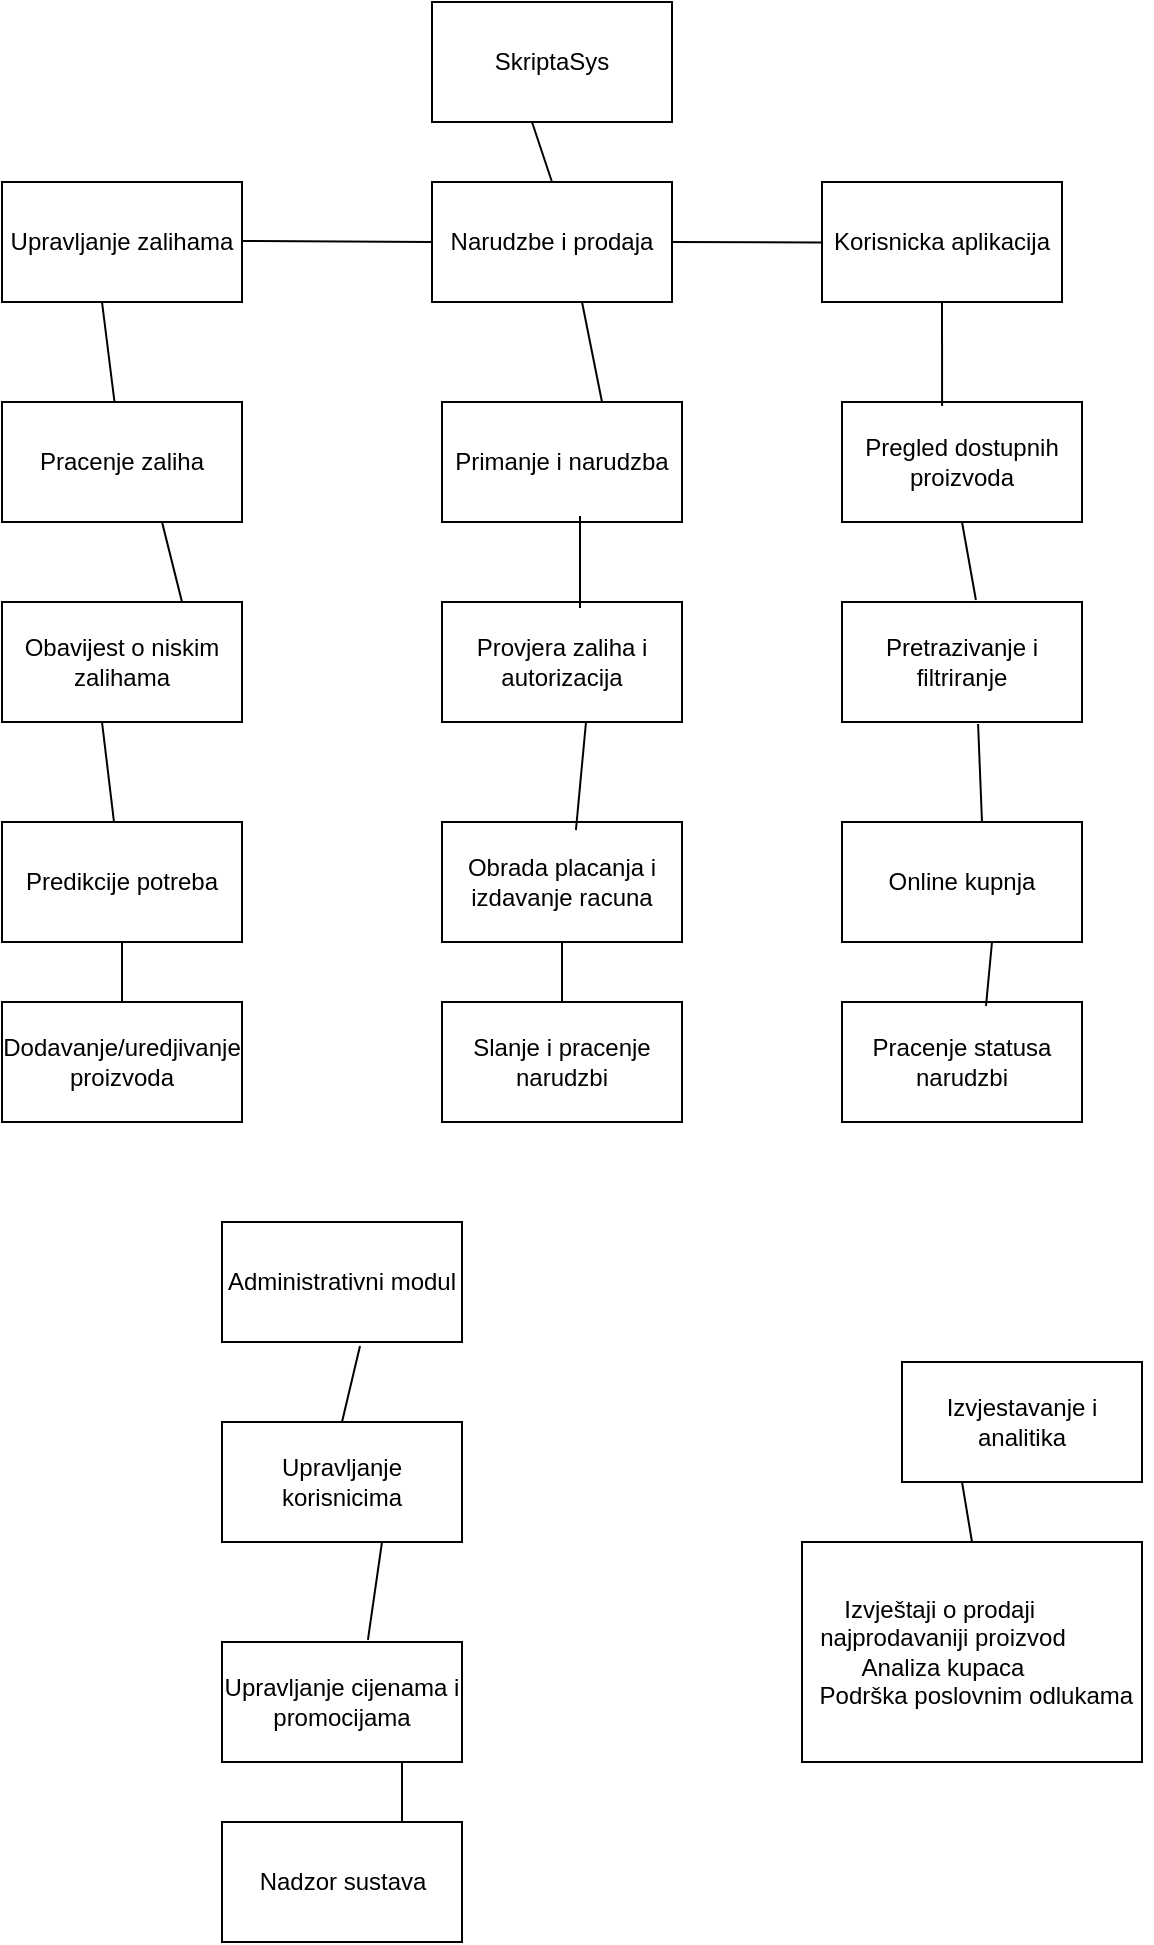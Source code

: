 <mxfile version="28.2.1">
  <diagram name="Page-1" id="f2c3ZBrtwbG61Y7bOaYs">
    <mxGraphModel dx="1426" dy="743" grid="1" gridSize="10" guides="1" tooltips="1" connect="1" arrows="1" fold="1" page="1" pageScale="1" pageWidth="850" pageHeight="1100" math="0" shadow="0">
      <root>
        <mxCell id="0" />
        <mxCell id="1" parent="0" />
        <mxCell id="pQYBjQgUdSPvOIWegEOu-31" value="SkriptaSys" style="rounded=0;whiteSpace=wrap;html=1;" vertex="1" parent="1">
          <mxGeometry x="305" y="30" width="120" height="60" as="geometry" />
        </mxCell>
        <mxCell id="pQYBjQgUdSPvOIWegEOu-32" value="Upravljanje zalihama" style="rounded=0;whiteSpace=wrap;html=1;" vertex="1" parent="1">
          <mxGeometry x="90" y="120" width="120" height="60" as="geometry" />
        </mxCell>
        <mxCell id="pQYBjQgUdSPvOIWegEOu-33" value="Narudzbe i prodaja" style="rounded=0;whiteSpace=wrap;html=1;" vertex="1" parent="1">
          <mxGeometry x="305" y="120" width="120" height="60" as="geometry" />
        </mxCell>
        <mxCell id="pQYBjQgUdSPvOIWegEOu-34" value="Korisnicka aplikacija" style="rounded=0;whiteSpace=wrap;html=1;" vertex="1" parent="1">
          <mxGeometry x="500" y="120" width="120" height="60" as="geometry" />
        </mxCell>
        <mxCell id="pQYBjQgUdSPvOIWegEOu-35" value="Pracenje zaliha" style="rounded=0;whiteSpace=wrap;html=1;" vertex="1" parent="1">
          <mxGeometry x="90" y="230" width="120" height="60" as="geometry" />
        </mxCell>
        <mxCell id="pQYBjQgUdSPvOIWegEOu-36" value="Obavijest o niskim zalihama" style="rounded=0;whiteSpace=wrap;html=1;" vertex="1" parent="1">
          <mxGeometry x="90" y="330" width="120" height="60" as="geometry" />
        </mxCell>
        <mxCell id="pQYBjQgUdSPvOIWegEOu-37" value="Predikcije potreba" style="rounded=0;whiteSpace=wrap;html=1;" vertex="1" parent="1">
          <mxGeometry x="90" y="440" width="120" height="60" as="geometry" />
        </mxCell>
        <mxCell id="pQYBjQgUdSPvOIWegEOu-38" value="Dodavanje/uredjivanje proizvoda" style="rounded=0;whiteSpace=wrap;html=1;" vertex="1" parent="1">
          <mxGeometry x="90" y="530" width="120" height="60" as="geometry" />
        </mxCell>
        <mxCell id="pQYBjQgUdSPvOIWegEOu-39" value="Primanje i narudzba" style="rounded=0;whiteSpace=wrap;html=1;" vertex="1" parent="1">
          <mxGeometry x="310" y="230" width="120" height="60" as="geometry" />
        </mxCell>
        <mxCell id="pQYBjQgUdSPvOIWegEOu-40" value="Provjera zaliha i autorizacija" style="rounded=0;whiteSpace=wrap;html=1;" vertex="1" parent="1">
          <mxGeometry x="310" y="330" width="120" height="60" as="geometry" />
        </mxCell>
        <mxCell id="pQYBjQgUdSPvOIWegEOu-41" value="Obrada placanja i izdavanje racuna" style="rounded=0;whiteSpace=wrap;html=1;" vertex="1" parent="1">
          <mxGeometry x="310" y="440" width="120" height="60" as="geometry" />
        </mxCell>
        <mxCell id="pQYBjQgUdSPvOIWegEOu-42" value="Slanje i pracenje narudzbi" style="rounded=0;whiteSpace=wrap;html=1;" vertex="1" parent="1">
          <mxGeometry x="310" y="530" width="120" height="60" as="geometry" />
        </mxCell>
        <mxCell id="pQYBjQgUdSPvOIWegEOu-43" value="Pregled dostupnih proizvoda" style="rounded=0;whiteSpace=wrap;html=1;" vertex="1" parent="1">
          <mxGeometry x="510" y="230" width="120" height="60" as="geometry" />
        </mxCell>
        <mxCell id="pQYBjQgUdSPvOIWegEOu-44" value="Pretrazivanje i filtriranje" style="rounded=0;whiteSpace=wrap;html=1;" vertex="1" parent="1">
          <mxGeometry x="510" y="330" width="120" height="60" as="geometry" />
        </mxCell>
        <mxCell id="pQYBjQgUdSPvOIWegEOu-45" value="Online kupnja" style="rounded=0;whiteSpace=wrap;html=1;" vertex="1" parent="1">
          <mxGeometry x="510" y="440" width="120" height="60" as="geometry" />
        </mxCell>
        <mxCell id="pQYBjQgUdSPvOIWegEOu-46" value="Pracenje statusa narudzbi" style="rounded=0;whiteSpace=wrap;html=1;" vertex="1" parent="1">
          <mxGeometry x="510" y="530" width="120" height="60" as="geometry" />
        </mxCell>
        <mxCell id="pQYBjQgUdSPvOIWegEOu-47" value="Administrativni modul" style="rounded=0;whiteSpace=wrap;html=1;" vertex="1" parent="1">
          <mxGeometry x="200" y="640" width="120" height="60" as="geometry" />
        </mxCell>
        <mxCell id="pQYBjQgUdSPvOIWegEOu-48" value="Upravljanje korisnicima" style="rounded=0;whiteSpace=wrap;html=1;" vertex="1" parent="1">
          <mxGeometry x="200" y="740" width="120" height="60" as="geometry" />
        </mxCell>
        <mxCell id="pQYBjQgUdSPvOIWegEOu-49" value="Upravljanje cijenama i promocijama" style="rounded=0;whiteSpace=wrap;html=1;" vertex="1" parent="1">
          <mxGeometry x="200" y="850" width="120" height="60" as="geometry" />
        </mxCell>
        <mxCell id="pQYBjQgUdSPvOIWegEOu-50" value="&lt;span style=&quot;color: rgba(0, 0, 0, 0); font-family: monospace; font-size: 0px; text-align: start; text-wrap-mode: nowrap;&quot;&gt;Nadzor&amp;nbsp;&lt;/span&gt;" style="rounded=0;whiteSpace=wrap;html=1;" vertex="1" parent="1">
          <mxGeometry x="200" y="940" width="120" height="60" as="geometry" />
        </mxCell>
        <mxCell id="pQYBjQgUdSPvOIWegEOu-55" value="Izvjestavanje i analitika" style="rounded=0;whiteSpace=wrap;html=1;" vertex="1" parent="1">
          <mxGeometry x="540" y="710" width="120" height="60" as="geometry" />
        </mxCell>
        <mxCell id="pQYBjQgUdSPvOIWegEOu-56" value="&lt;span style=&quot;color: rgba(0, 0, 0, 0); font-family: monospace; font-size: 0px; text-align: start; text-wrap-mode: nowrap;&quot;&gt;%3CmxGraphModel%3E%3Croot%3E%3CmxCell%20id%3D%220%22%2F%3E%3CmxCell%20id%3D%221%22%20parent%3D%220%22%2F%3E%3CmxCell%20id%3D%222%22%20value%3D%22%22%20style%3D%22rounded%3D0%3BwhiteSpace%3Dwrap%3Bhtml%3D1%3B%22%20vertex%3D%221%22%20parent%3D%221%22%3E%3CmxGeometry%20x%3D%2290%22%20y%3D%22230%22%20width%3D%22120%22%20height%3D%2260%22%20as%3D%22geometry%22%2F%3E%3C%2FmxCell%3E%3CmxCell%20id%3D%223%22%20value%3D%22%22%20style%3D%22rounded%3D0%3BwhiteSpace%3Dwrap%3Bhtml%3D1%3B%22%20vertex%3D%221%22%20parent%3D%221%22%3E%3CmxGeometry%20x%3D%2290%22%20y%3D%22330%22%20width%3D%22120%22%20height%3D%2260%22%20as%3D%22geometry%22%2F%3E%3C%2FmxCell%3E%3CmxCell%20id%3D%224%22%20value%3D%22%22%20style%3D%22rounded%3D0%3BwhiteSpace%3Dwrap%3Bhtml%3D1%3B%22%20vertex%3D%221%22%20parent%3D%221%22%3E%3CmxGeometry%20x%3D%2290%22%20y%3D%22440%22%20width%3D%22120%22%20height%3D%2260%22%20as%3D%22geometry%22%2F%3E%3C%2FmxCell%3E%3CmxCell%20id%3D%225%22%20value%3D%22%22%20style%3D%22rounded%3D0%3BwhiteSpace%3Dwrap%3Bhtml%3D1%3B%22%20vertex%3D%221%22%20parent%3D%221%22%3E%3CmxGeometry%20x%3D%2290%22%20y%3D%22530%22%20width%3D%22120%22%20height%3D%2260%22%20as%3D%22geometry%22%2F%3E%3C%2FmxCell%3E%3C%2Froot%3E%3C%2FmxGraphModel%3E&lt;/span&gt;" style="rounded=0;whiteSpace=wrap;html=1;" vertex="1" parent="1">
          <mxGeometry x="490" y="800" width="170" height="110" as="geometry" />
        </mxCell>
        <mxCell id="pQYBjQgUdSPvOIWegEOu-57" value="" style="endArrow=none;html=1;rounded=0;" edge="1" parent="1" target="pQYBjQgUdSPvOIWegEOu-35">
          <mxGeometry width="50" height="50" relative="1" as="geometry">
            <mxPoint x="140" y="180" as="sourcePoint" />
            <mxPoint x="235" y="185" as="targetPoint" />
          </mxGeometry>
        </mxCell>
        <mxCell id="pQYBjQgUdSPvOIWegEOu-67" value="" style="endArrow=none;html=1;rounded=0;exitX=1;exitY=0.5;exitDx=0;exitDy=0;" edge="1" parent="1" source="pQYBjQgUdSPvOIWegEOu-33">
          <mxGeometry width="50" height="50" relative="1" as="geometry">
            <mxPoint x="430" y="150" as="sourcePoint" />
            <mxPoint x="500" y="150.25" as="targetPoint" />
          </mxGeometry>
        </mxCell>
        <mxCell id="pQYBjQgUdSPvOIWegEOu-68" value="" style="endArrow=none;html=1;rounded=0;entryX=0.5;entryY=0;entryDx=0;entryDy=0;" edge="1" parent="1" target="pQYBjQgUdSPvOIWegEOu-33">
          <mxGeometry width="50" height="50" relative="1" as="geometry">
            <mxPoint x="355" y="90" as="sourcePoint" />
            <mxPoint x="425" y="90.25" as="targetPoint" />
          </mxGeometry>
        </mxCell>
        <mxCell id="pQYBjQgUdSPvOIWegEOu-69" value="" style="endArrow=none;html=1;rounded=0;entryX=0.75;entryY=0;entryDx=0;entryDy=0;" edge="1" parent="1" target="pQYBjQgUdSPvOIWegEOu-36">
          <mxGeometry width="50" height="50" relative="1" as="geometry">
            <mxPoint x="170" y="290" as="sourcePoint" />
            <mxPoint x="176" y="340" as="targetPoint" />
          </mxGeometry>
        </mxCell>
        <mxCell id="pQYBjQgUdSPvOIWegEOu-71" value="" style="endArrow=none;html=1;rounded=0;" edge="1" parent="1">
          <mxGeometry width="50" height="50" relative="1" as="geometry">
            <mxPoint x="140" y="390" as="sourcePoint" />
            <mxPoint x="146" y="440" as="targetPoint" />
          </mxGeometry>
        </mxCell>
        <mxCell id="pQYBjQgUdSPvOIWegEOu-72" value="" style="endArrow=none;html=1;rounded=0;entryX=0.5;entryY=0;entryDx=0;entryDy=0;" edge="1" parent="1" target="pQYBjQgUdSPvOIWegEOu-38">
          <mxGeometry width="50" height="50" relative="1" as="geometry">
            <mxPoint x="150" y="500" as="sourcePoint" />
            <mxPoint x="156" y="550" as="targetPoint" />
          </mxGeometry>
        </mxCell>
        <mxCell id="pQYBjQgUdSPvOIWegEOu-73" value="" style="endArrow=none;html=1;rounded=0;exitX=1;exitY=0.5;exitDx=0;exitDy=0;entryX=0;entryY=0.5;entryDx=0;entryDy=0;" edge="1" parent="1" target="pQYBjQgUdSPvOIWegEOu-33">
          <mxGeometry width="50" height="50" relative="1" as="geometry">
            <mxPoint x="210" y="149.5" as="sourcePoint" />
            <mxPoint x="285" y="149.75" as="targetPoint" />
          </mxGeometry>
        </mxCell>
        <mxCell id="pQYBjQgUdSPvOIWegEOu-74" value="" style="endArrow=none;html=1;rounded=0;exitX=0.5;exitY=0;exitDx=0;exitDy=0;entryX=0.5;entryY=1;entryDx=0;entryDy=0;" edge="1" parent="1" source="pQYBjQgUdSPvOIWegEOu-42" target="pQYBjQgUdSPvOIWegEOu-41">
          <mxGeometry width="50" height="50" relative="1" as="geometry">
            <mxPoint x="400" y="530" as="sourcePoint" />
            <mxPoint x="450" y="480" as="targetPoint" />
          </mxGeometry>
        </mxCell>
        <mxCell id="pQYBjQgUdSPvOIWegEOu-75" value="" style="endArrow=none;html=1;rounded=0;exitX=0.6;exitY=1;exitDx=0;exitDy=0;entryX=0.558;entryY=0.067;entryDx=0;entryDy=0;exitPerimeter=0;entryPerimeter=0;" edge="1" parent="1" source="pQYBjQgUdSPvOIWegEOu-40" target="pQYBjQgUdSPvOIWegEOu-41">
          <mxGeometry width="50" height="50" relative="1" as="geometry">
            <mxPoint x="410" y="550" as="sourcePoint" />
            <mxPoint x="410" y="520" as="targetPoint" />
          </mxGeometry>
        </mxCell>
        <mxCell id="pQYBjQgUdSPvOIWegEOu-76" value="" style="endArrow=none;html=1;rounded=0;exitX=0.575;exitY=0.05;exitDx=0;exitDy=0;entryX=0.575;entryY=0.95;entryDx=0;entryDy=0;entryPerimeter=0;exitPerimeter=0;" edge="1" parent="1" source="pQYBjQgUdSPvOIWegEOu-40" target="pQYBjQgUdSPvOIWegEOu-39">
          <mxGeometry width="50" height="50" relative="1" as="geometry">
            <mxPoint x="430" y="540" as="sourcePoint" />
            <mxPoint x="430" y="510" as="targetPoint" />
          </mxGeometry>
        </mxCell>
        <mxCell id="pQYBjQgUdSPvOIWegEOu-77" value="" style="endArrow=none;html=1;rounded=0;entryX=0.625;entryY=1;entryDx=0;entryDy=0;entryPerimeter=0;" edge="1" parent="1" target="pQYBjQgUdSPvOIWegEOu-33">
          <mxGeometry width="50" height="50" relative="1" as="geometry">
            <mxPoint x="390" y="230" as="sourcePoint" />
            <mxPoint x="410" y="340" as="targetPoint" />
          </mxGeometry>
        </mxCell>
        <mxCell id="pQYBjQgUdSPvOIWegEOu-78" value="" style="endArrow=none;html=1;rounded=0;exitX=0.417;exitY=0.033;exitDx=0;exitDy=0;entryX=0.5;entryY=1;entryDx=0;entryDy=0;exitPerimeter=0;" edge="1" parent="1" source="pQYBjQgUdSPvOIWegEOu-43" target="pQYBjQgUdSPvOIWegEOu-34">
          <mxGeometry width="50" height="50" relative="1" as="geometry">
            <mxPoint x="480" y="250" as="sourcePoint" />
            <mxPoint x="480" y="220" as="targetPoint" />
          </mxGeometry>
        </mxCell>
        <mxCell id="pQYBjQgUdSPvOIWegEOu-79" value="" style="endArrow=none;html=1;rounded=0;exitX=0.558;exitY=-0.017;exitDx=0;exitDy=0;entryX=0.5;entryY=1;entryDx=0;entryDy=0;exitPerimeter=0;" edge="1" parent="1" source="pQYBjQgUdSPvOIWegEOu-44" target="pQYBjQgUdSPvOIWegEOu-43">
          <mxGeometry width="50" height="50" relative="1" as="geometry">
            <mxPoint x="590" y="350" as="sourcePoint" />
            <mxPoint x="590" y="320" as="targetPoint" />
          </mxGeometry>
        </mxCell>
        <mxCell id="pQYBjQgUdSPvOIWegEOu-80" value="" style="endArrow=none;html=1;rounded=0;exitX=0.5;exitY=0;exitDx=0;exitDy=0;entryX=0.567;entryY=1.017;entryDx=0;entryDy=0;entryPerimeter=0;" edge="1" parent="1" target="pQYBjQgUdSPvOIWegEOu-44">
          <mxGeometry width="50" height="50" relative="1" as="geometry">
            <mxPoint x="580" y="440" as="sourcePoint" />
            <mxPoint x="580" y="410" as="targetPoint" />
          </mxGeometry>
        </mxCell>
        <mxCell id="pQYBjQgUdSPvOIWegEOu-81" value="" style="endArrow=none;html=1;rounded=0;exitX=0.6;exitY=0.033;exitDx=0;exitDy=0;entryX=0.625;entryY=1;entryDx=0;entryDy=0;exitPerimeter=0;entryPerimeter=0;" edge="1" parent="1" source="pQYBjQgUdSPvOIWegEOu-46" target="pQYBjQgUdSPvOIWegEOu-45">
          <mxGeometry width="50" height="50" relative="1" as="geometry">
            <mxPoint x="580" y="510" as="sourcePoint" />
            <mxPoint x="580" y="480" as="targetPoint" />
          </mxGeometry>
        </mxCell>
        <mxCell id="pQYBjQgUdSPvOIWegEOu-83" value="" style="endArrow=none;html=1;rounded=0;exitX=0.575;exitY=1.033;exitDx=0;exitDy=0;entryX=0.5;entryY=0;entryDx=0;entryDy=0;exitPerimeter=0;" edge="1" parent="1" source="pQYBjQgUdSPvOIWegEOu-47" target="pQYBjQgUdSPvOIWegEOu-48">
          <mxGeometry width="50" height="50" relative="1" as="geometry">
            <mxPoint x="480" y="570" as="sourcePoint" />
            <mxPoint x="480" y="540" as="targetPoint" />
          </mxGeometry>
        </mxCell>
        <mxCell id="pQYBjQgUdSPvOIWegEOu-84" value="" style="endArrow=none;html=1;rounded=0;exitX=0.608;exitY=-0.017;exitDx=0;exitDy=0;exitPerimeter=0;" edge="1" parent="1" source="pQYBjQgUdSPvOIWegEOu-49">
          <mxGeometry width="50" height="50" relative="1" as="geometry">
            <mxPoint x="280" y="780" as="sourcePoint" />
            <mxPoint x="280" y="800" as="targetPoint" />
          </mxGeometry>
        </mxCell>
        <mxCell id="pQYBjQgUdSPvOIWegEOu-85" value="" style="endArrow=none;html=1;rounded=0;exitX=0.75;exitY=0;exitDx=0;exitDy=0;entryX=0.75;entryY=1;entryDx=0;entryDy=0;" edge="1" parent="1" source="pQYBjQgUdSPvOIWegEOu-50" target="pQYBjQgUdSPvOIWegEOu-49">
          <mxGeometry width="50" height="50" relative="1" as="geometry">
            <mxPoint x="410" y="920" as="sourcePoint" />
            <mxPoint x="410" y="890" as="targetPoint" />
          </mxGeometry>
        </mxCell>
        <mxCell id="pQYBjQgUdSPvOIWegEOu-86" value="" style="endArrow=none;html=1;rounded=0;exitX=0.5;exitY=0;exitDx=0;exitDy=0;entryX=0.25;entryY=1;entryDx=0;entryDy=0;" edge="1" parent="1" source="pQYBjQgUdSPvOIWegEOu-56" target="pQYBjQgUdSPvOIWegEOu-55">
          <mxGeometry width="50" height="50" relative="1" as="geometry">
            <mxPoint x="550" y="840" as="sourcePoint" />
            <mxPoint x="550" y="810" as="targetPoint" />
          </mxGeometry>
        </mxCell>
        <mxCell id="pQYBjQgUdSPvOIWegEOu-87" value="Nadzor sustava" style="text;html=1;align=center;verticalAlign=middle;resizable=0;points=[];autosize=1;strokeColor=none;fillColor=none;" vertex="1" parent="1">
          <mxGeometry x="205" y="955" width="110" height="30" as="geometry" />
        </mxCell>
        <mxCell id="pQYBjQgUdSPvOIWegEOu-88" value="&lt;div&gt;Izvještaji o prodaji&amp;nbsp;&lt;/div&gt;&lt;div&gt;n&lt;span style=&quot;background-color: transparent; color: light-dark(rgb(0, 0, 0), rgb(255, 255, 255));&quot;&gt;ajprodavaniji proizvod&lt;/span&gt;&lt;/div&gt;&lt;div&gt;Analiza kupaca&lt;/div&gt;&lt;div&gt;&amp;nbsp; &amp;nbsp; &amp;nbsp; &amp;nbsp; &amp;nbsp; Podrška poslovnim o&lt;span style=&quot;background-color: transparent; color: light-dark(rgb(0, 0, 0), rgb(255, 255, 255));&quot;&gt;dlukama&lt;/span&gt;&lt;/div&gt;" style="text;html=1;align=center;verticalAlign=middle;resizable=0;points=[];autosize=1;strokeColor=none;fillColor=none;" vertex="1" parent="1">
          <mxGeometry x="455" y="820" width="210" height="70" as="geometry" />
        </mxCell>
      </root>
    </mxGraphModel>
  </diagram>
</mxfile>
